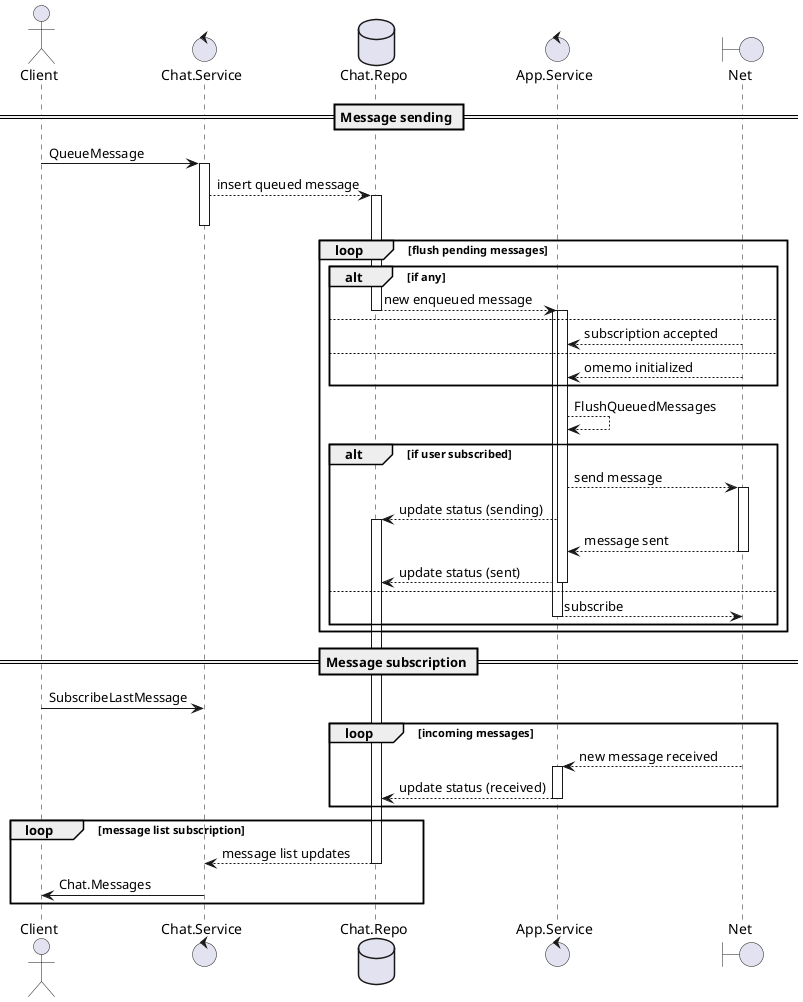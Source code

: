@startuml

actor Client
control Chat.Service
database Chat.Repo
control App.Service
boundary Net

== Message sending ==

Client -> Chat.Service: QueueMessage
activate Chat.Service
Chat.Service --> Chat.Repo: insert queued message
activate Chat.Repo
deactivate Chat.Service
loop flush pending messages
    alt if any
        Chat.Repo --> App.Service: new enqueued message
        deactivate Chat.Repo
        activate App.Service
        activate App.Service
    else
        Net -->  App.Service: subscription accepted
    else
        Net -->  App.Service: omemo initialized
    end
    App.Service --> App.Service: FlushQueuedMessages

    alt if user subscribed
        App.Service --> Net: send message
        activate Net
        App.Service --> Chat.Repo: update status (sending)
        activate Chat.Repo
        App.Service <-- Net: message sent
        deactivate Net
        App.Service --> Chat.Repo: update status (sent)
    else
        deactivate App.Service
        App.Service --> Net: subscribe
        deactivate App.Service
    end
end

== Message subscription ==

Client -> Chat.Service: SubscribeLastMessage

loop incoming messages
    App.Service <-- Net: new message received
    activate App.Service
    App.Service --> Chat.Repo: update status (received)
    deactivate App.Service
end

loop message list subscription
    activate Chat.Service
    Chat.Service <-- Chat.Repo: message list updates
    deactivate Chat.Repo
    Client <- Chat.Service: Chat.Messages
    deactivate Chat.Service
end
@enduml
